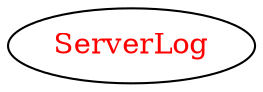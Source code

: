 digraph dependencyGraph {
 concentrate=true;
 ranksep="2.0";
 rankdir="LR"; 
 splines="ortho";
"ServerLog" [fontcolor="red"];
}